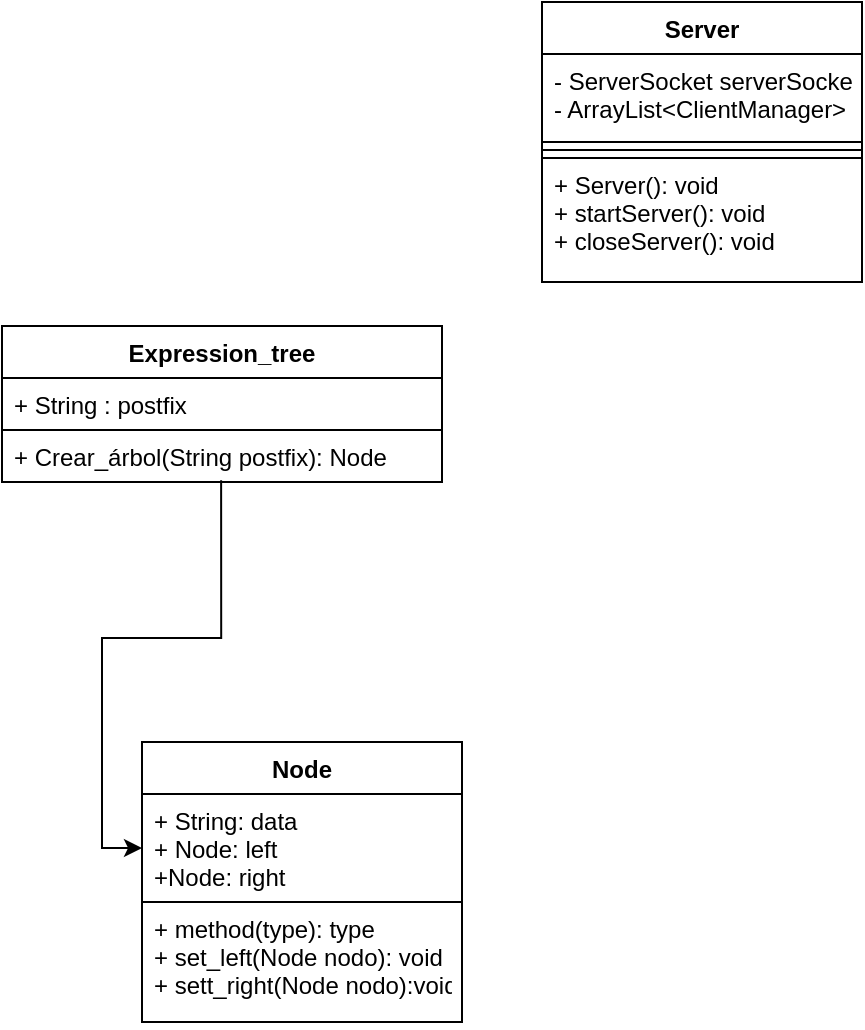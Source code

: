 <mxfile version="15.7.0" type="github">
  <diagram id="nEx--UYVgbSAvsFg95oE" name="Page-1">
    <mxGraphModel dx="882" dy="521" grid="1" gridSize="10" guides="1" tooltips="1" connect="1" arrows="1" fold="1" page="1" pageScale="1" pageWidth="827" pageHeight="1169" math="0" shadow="0">
      <root>
        <mxCell id="0" />
        <mxCell id="1" parent="0" />
        <mxCell id="etUnX1Ghb0rkaaxVV59l-1" value="Server" style="swimlane;fontStyle=1;align=center;verticalAlign=top;childLayout=stackLayout;horizontal=1;startSize=26;horizontalStack=0;resizeParent=1;resizeParentMax=0;resizeLast=0;collapsible=1;marginBottom=0;fillColor=default;strokeColor=default;fontColor=default;" parent="1" vertex="1">
          <mxGeometry x="320" y="60" width="160" height="140" as="geometry" />
        </mxCell>
        <mxCell id="etUnX1Ghb0rkaaxVV59l-2" value="- ServerSocket serverSocket&#xa;- ArrayList&lt;ClientManager&gt; clientsList&#xa;&#xa;&#xa;&#xa;&#xa;&#xa;&#xa;" style="text;strokeColor=default;fillColor=default;align=left;verticalAlign=top;spacingLeft=4;spacingRight=4;overflow=hidden;rotatable=0;points=[[0,0.5],[1,0.5]];portConstraint=eastwest;fontColor=default;" parent="etUnX1Ghb0rkaaxVV59l-1" vertex="1">
          <mxGeometry y="26" width="160" height="44" as="geometry" />
        </mxCell>
        <mxCell id="etUnX1Ghb0rkaaxVV59l-3" value="" style="line;strokeWidth=1;fillColor=default;align=left;verticalAlign=middle;spacingTop=-1;spacingLeft=3;spacingRight=3;rotatable=0;labelPosition=right;points=[];portConstraint=eastwest;strokeColor=default;fontColor=default;" parent="etUnX1Ghb0rkaaxVV59l-1" vertex="1">
          <mxGeometry y="70" width="160" height="8" as="geometry" />
        </mxCell>
        <mxCell id="etUnX1Ghb0rkaaxVV59l-4" value="+ Server(): void&#xa;+ startServer(): void&#xa;+ closeServer(): void" style="text;strokeColor=default;fillColor=default;align=left;verticalAlign=top;spacingLeft=4;spacingRight=4;overflow=hidden;rotatable=0;points=[[0,0.5],[1,0.5]];portConstraint=eastwest;fontColor=default;" parent="etUnX1Ghb0rkaaxVV59l-1" vertex="1">
          <mxGeometry y="78" width="160" height="62" as="geometry" />
        </mxCell>
        <mxCell id="etUnX1Ghb0rkaaxVV59l-5" value="Expression_tree" style="swimlane;fontStyle=1;align=center;verticalAlign=top;childLayout=stackLayout;horizontal=1;startSize=26;horizontalStack=0;resizeParent=1;resizeParentMax=0;resizeLast=0;collapsible=1;marginBottom=0;fontColor=default;strokeColor=default;fillColor=default;" parent="1" vertex="1">
          <mxGeometry x="50" y="222" width="220" height="78" as="geometry" />
        </mxCell>
        <mxCell id="etUnX1Ghb0rkaaxVV59l-6" value="+ String : postfix  &#xa;" style="text;strokeColor=default;fillColor=default;align=left;verticalAlign=top;spacingLeft=4;spacingRight=4;overflow=hidden;rotatable=0;points=[[0,0.5],[1,0.5]];portConstraint=eastwest;fontColor=default;" parent="etUnX1Ghb0rkaaxVV59l-5" vertex="1">
          <mxGeometry y="26" width="220" height="26" as="geometry" />
        </mxCell>
        <mxCell id="etUnX1Ghb0rkaaxVV59l-7" value="+ Crear_árbol(String postfix): Node" style="text;strokeColor=default;fillColor=default;align=left;verticalAlign=top;spacingLeft=4;spacingRight=4;overflow=hidden;rotatable=0;points=[[0,0.5],[1,0.5]];portConstraint=eastwest;fontColor=default;" parent="etUnX1Ghb0rkaaxVV59l-5" vertex="1">
          <mxGeometry y="52" width="220" height="26" as="geometry" />
        </mxCell>
        <mxCell id="etUnX1Ghb0rkaaxVV59l-11" value="Node" style="swimlane;fontStyle=1;align=center;verticalAlign=top;childLayout=stackLayout;horizontal=1;startSize=26;horizontalStack=0;resizeParent=1;resizeParentMax=0;resizeLast=0;collapsible=1;marginBottom=0;labelBackgroundColor=default;fontColor=default;strokeColor=default;fillColor=default;" parent="1" vertex="1">
          <mxGeometry x="120" y="430" width="160" height="140" as="geometry" />
        </mxCell>
        <mxCell id="etUnX1Ghb0rkaaxVV59l-12" value="+ String: data&#xa;+ Node: left&#xa;+Node: right" style="text;strokeColor=default;fillColor=default;align=left;verticalAlign=top;spacingLeft=4;spacingRight=4;overflow=hidden;rotatable=0;points=[[0,0.5],[1,0.5]];portConstraint=eastwest;labelBackgroundColor=default;fontColor=default;" parent="etUnX1Ghb0rkaaxVV59l-11" vertex="1">
          <mxGeometry y="26" width="160" height="54" as="geometry" />
        </mxCell>
        <mxCell id="etUnX1Ghb0rkaaxVV59l-13" value="+ method(type): type&#xa;+ set_left(Node nodo): void&#xa;+ sett_right(Node nodo):void" style="text;strokeColor=default;fillColor=default;align=left;verticalAlign=top;spacingLeft=4;spacingRight=4;overflow=hidden;rotatable=0;points=[[0,0.5],[1,0.5]];portConstraint=eastwest;labelBackgroundColor=default;fontColor=default;" parent="etUnX1Ghb0rkaaxVV59l-11" vertex="1">
          <mxGeometry y="80" width="160" height="60" as="geometry" />
        </mxCell>
        <mxCell id="etUnX1Ghb0rkaaxVV59l-14" style="edgeStyle=orthogonalEdgeStyle;rounded=0;orthogonalLoop=1;jettySize=auto;html=1;fontColor=default;exitX=0.498;exitY=0.966;exitDx=0;exitDy=0;exitPerimeter=0;" parent="1" source="etUnX1Ghb0rkaaxVV59l-7" target="etUnX1Ghb0rkaaxVV59l-12" edge="1">
          <mxGeometry relative="1" as="geometry" />
        </mxCell>
      </root>
    </mxGraphModel>
  </diagram>
</mxfile>
